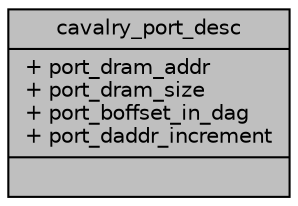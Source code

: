 digraph "cavalry_port_desc"
{
 // INTERACTIVE_SVG=YES
 // LATEX_PDF_SIZE
  bgcolor="transparent";
  edge [fontname="Helvetica",fontsize="10",labelfontname="Helvetica",labelfontsize="10"];
  node [fontname="Helvetica",fontsize="10",shape=record];
  Node1 [label="{cavalry_port_desc\n|+ port_dram_addr\l+ port_dram_size\l+ port_boffset_in_dag\l+ port_daddr_increment\l|}",height=0.2,width=0.4,color="black", fillcolor="grey75", style="filled", fontcolor="black",tooltip=" "];
}
